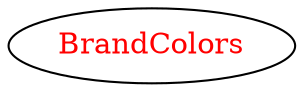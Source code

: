digraph dependencyGraph {
 concentrate=true;
 ranksep="2.0";
 rankdir="LR"; 
 splines="ortho";
"BrandColors" [fontcolor="red"];
}